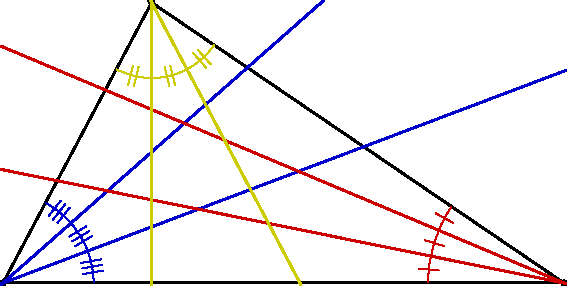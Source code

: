 import geometry;
size(10cm,0);
point A=(0,0), B=(3,0), C=(0.795,1.5);
dot(A); dot(B); dot(C);
pen pb=0.8*blue, pr=0.8*red, py=0.8*yellow, bpp=linewidth(bp);
line AB=line(A,B), AC=line(A,C), BC=line(B,C);
draw(AB, bpp); draw(AC, bpp); draw(BC, bpp);

line bA1=sector(3,AB,AC), bA2=sector(3,2,AB,AC);
line bB1=sector(3,AB,BC), bB2=sector(3,2,AB,BC);
line bC1=sector(3,AC,BC), bC2=sector(3,2,AC,BC);
draw(bA1, bpp+pb); draw(bA2, bpp+pb);
draw(bB1, bpp+pr); draw(bB2, bpp+pr);
draw(bC1, bpp+py); draw(bC2, bpp+py);

markangleradiusfactor *= 8;
markangle(BC, reverse(AB), pr, StickIntervalMarker(3,1,pr,true));
markangleradiusfactor /= 3;
markangle(reverse(AC), reverse(BC), py, StickIntervalMarker(3,2,py,true));
markangleradiusfactor *= 3/2;
markangle(AB, AC, pb, StickIntervalMarker(3,3,pb,true));
